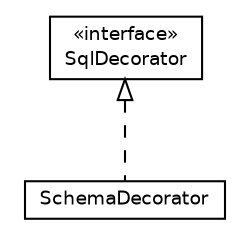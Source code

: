 #!/usr/local/bin/dot
#
# Class diagram 
# Generated by UMLGraph version R5_6 (http://www.umlgraph.org/)
#

digraph G {
	edge [fontname="Helvetica",fontsize=10,labelfontname="Helvetica",labelfontsize=10];
	node [fontname="Helvetica",fontsize=10,shape=plaintext];
	nodesep=0.25;
	ranksep=0.5;
	// net.ljcomputing.sql.decorator.SqlDecorator
	c331 [label=<<table title="net.ljcomputing.sql.decorator.SqlDecorator" border="0" cellborder="1" cellspacing="0" cellpadding="2" port="p" href="./SqlDecorator.html">
		<tr><td><table border="0" cellspacing="0" cellpadding="1">
<tr><td align="center" balign="center"> &#171;interface&#187; </td></tr>
<tr><td align="center" balign="center"> SqlDecorator </td></tr>
		</table></td></tr>
		</table>>, URL="./SqlDecorator.html", fontname="Helvetica", fontcolor="black", fontsize=9.0];
	// net.ljcomputing.sql.decorator.SchemaDecorator
	c332 [label=<<table title="net.ljcomputing.sql.decorator.SchemaDecorator" border="0" cellborder="1" cellspacing="0" cellpadding="2" port="p" href="./SchemaDecorator.html">
		<tr><td><table border="0" cellspacing="0" cellpadding="1">
<tr><td align="center" balign="center"> SchemaDecorator </td></tr>
		</table></td></tr>
		</table>>, URL="./SchemaDecorator.html", fontname="Helvetica", fontcolor="black", fontsize=9.0];
	//net.ljcomputing.sql.decorator.SchemaDecorator implements net.ljcomputing.sql.decorator.SqlDecorator
	c331:p -> c332:p [dir=back,arrowtail=empty,style=dashed];
}

